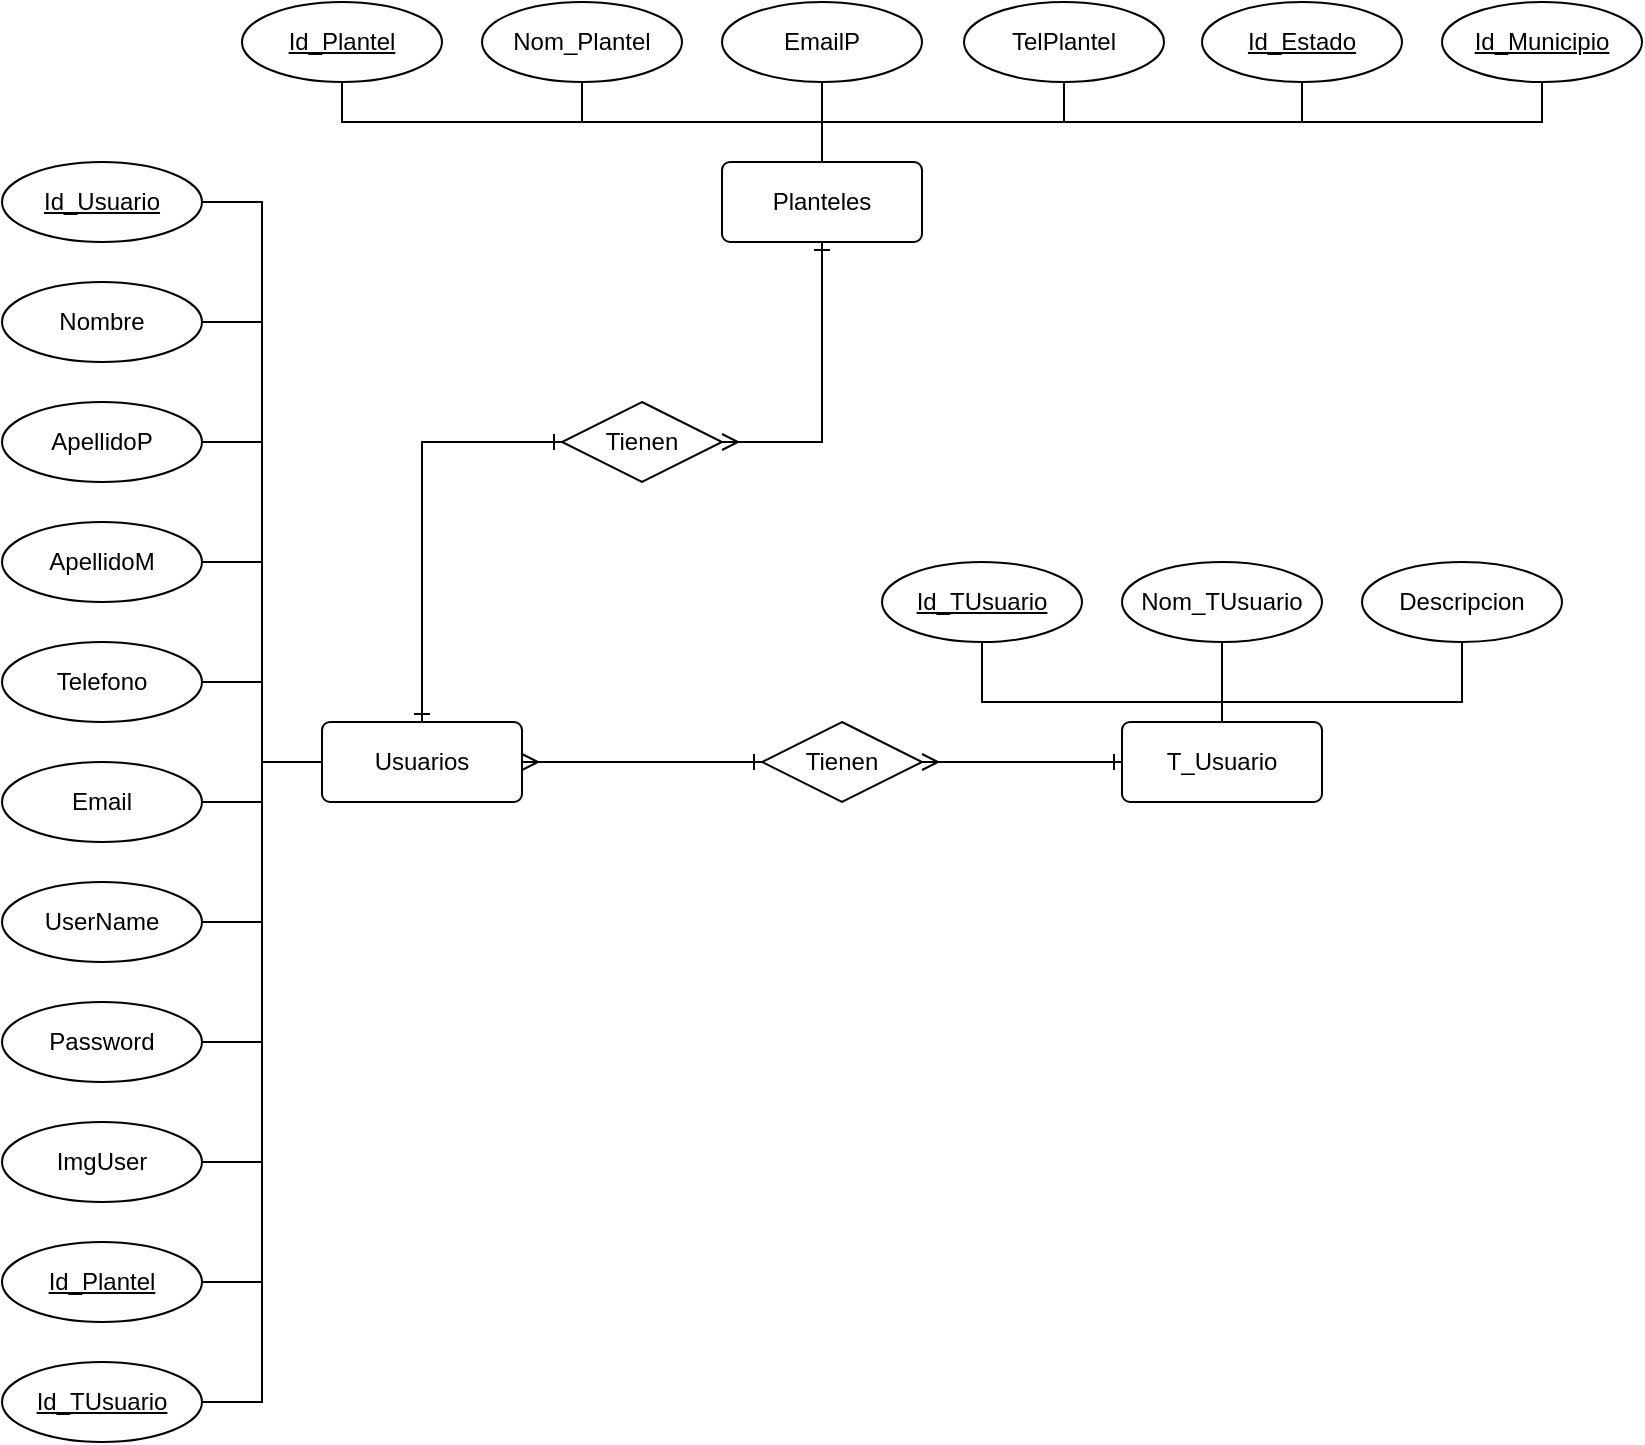 <mxfile version="22.0.4" type="github">
  <diagram id="R2lEEEUBdFMjLlhIrx00" name="modelo_E-R">
    <mxGraphModel dx="880" dy="1576" grid="1" gridSize="10" guides="1" tooltips="1" connect="1" arrows="1" fold="1" page="1" pageScale="1" pageWidth="850" pageHeight="1100" math="0" shadow="0" extFonts="Permanent Marker^https://fonts.googleapis.com/css?family=Permanent+Marker">
      <root>
        <mxCell id="0" />
        <mxCell id="1" parent="0" />
        <mxCell id="c_MIl92OtCC0vAHZhnYI-29" style="edgeStyle=orthogonalEdgeStyle;rounded=0;orthogonalLoop=1;jettySize=auto;html=1;entryX=0;entryY=0.5;entryDx=0;entryDy=0;startArrow=ERmany;startFill=0;endArrow=ERone;endFill=0;" edge="1" parent="1" source="c_MIl92OtCC0vAHZhnYI-3" target="c_MIl92OtCC0vAHZhnYI-27">
          <mxGeometry relative="1" as="geometry" />
        </mxCell>
        <mxCell id="c_MIl92OtCC0vAHZhnYI-3" value="Usuarios" style="rounded=1;arcSize=10;whiteSpace=wrap;html=1;align=center;" vertex="1" parent="1">
          <mxGeometry x="200" y="200" width="100" height="40" as="geometry" />
        </mxCell>
        <mxCell id="c_MIl92OtCC0vAHZhnYI-16" style="edgeStyle=orthogonalEdgeStyle;rounded=0;orthogonalLoop=1;jettySize=auto;html=1;entryX=0;entryY=0.5;entryDx=0;entryDy=0;endArrow=none;endFill=0;" edge="1" parent="1" source="c_MIl92OtCC0vAHZhnYI-4" target="c_MIl92OtCC0vAHZhnYI-3">
          <mxGeometry relative="1" as="geometry" />
        </mxCell>
        <mxCell id="c_MIl92OtCC0vAHZhnYI-4" value="Id_Usuario" style="ellipse;whiteSpace=wrap;html=1;align=center;fontStyle=4;" vertex="1" parent="1">
          <mxGeometry x="40" y="-80" width="100" height="40" as="geometry" />
        </mxCell>
        <mxCell id="c_MIl92OtCC0vAHZhnYI-17" style="edgeStyle=orthogonalEdgeStyle;rounded=0;orthogonalLoop=1;jettySize=auto;html=1;entryX=0;entryY=0.5;entryDx=0;entryDy=0;endArrow=none;endFill=0;" edge="1" parent="1" source="c_MIl92OtCC0vAHZhnYI-5" target="c_MIl92OtCC0vAHZhnYI-3">
          <mxGeometry relative="1" as="geometry" />
        </mxCell>
        <mxCell id="c_MIl92OtCC0vAHZhnYI-5" value="Nombre" style="ellipse;whiteSpace=wrap;html=1;align=center;" vertex="1" parent="1">
          <mxGeometry x="40" y="-20" width="100" height="40" as="geometry" />
        </mxCell>
        <mxCell id="c_MIl92OtCC0vAHZhnYI-18" style="edgeStyle=orthogonalEdgeStyle;rounded=0;orthogonalLoop=1;jettySize=auto;html=1;entryX=0;entryY=0.5;entryDx=0;entryDy=0;endArrow=none;endFill=0;" edge="1" parent="1" source="c_MIl92OtCC0vAHZhnYI-6" target="c_MIl92OtCC0vAHZhnYI-3">
          <mxGeometry relative="1" as="geometry" />
        </mxCell>
        <mxCell id="c_MIl92OtCC0vAHZhnYI-6" value="ApellidoP" style="ellipse;whiteSpace=wrap;html=1;align=center;" vertex="1" parent="1">
          <mxGeometry x="40" y="40" width="100" height="40" as="geometry" />
        </mxCell>
        <mxCell id="c_MIl92OtCC0vAHZhnYI-19" style="edgeStyle=orthogonalEdgeStyle;rounded=0;orthogonalLoop=1;jettySize=auto;html=1;entryX=0;entryY=0.5;entryDx=0;entryDy=0;endArrow=none;endFill=0;" edge="1" parent="1" source="c_MIl92OtCC0vAHZhnYI-7" target="c_MIl92OtCC0vAHZhnYI-3">
          <mxGeometry relative="1" as="geometry">
            <mxPoint x="150" y="190" as="targetPoint" />
          </mxGeometry>
        </mxCell>
        <mxCell id="c_MIl92OtCC0vAHZhnYI-7" value="ApellidoM" style="ellipse;whiteSpace=wrap;html=1;align=center;" vertex="1" parent="1">
          <mxGeometry x="40" y="100" width="100" height="40" as="geometry" />
        </mxCell>
        <mxCell id="c_MIl92OtCC0vAHZhnYI-20" style="edgeStyle=orthogonalEdgeStyle;rounded=0;orthogonalLoop=1;jettySize=auto;html=1;entryX=0;entryY=0.5;entryDx=0;entryDy=0;endArrow=none;endFill=0;" edge="1" parent="1" source="c_MIl92OtCC0vAHZhnYI-8" target="c_MIl92OtCC0vAHZhnYI-3">
          <mxGeometry relative="1" as="geometry" />
        </mxCell>
        <mxCell id="c_MIl92OtCC0vAHZhnYI-8" value="Telefono" style="ellipse;whiteSpace=wrap;html=1;align=center;" vertex="1" parent="1">
          <mxGeometry x="40" y="160" width="100" height="40" as="geometry" />
        </mxCell>
        <mxCell id="c_MIl92OtCC0vAHZhnYI-21" style="edgeStyle=orthogonalEdgeStyle;rounded=0;orthogonalLoop=1;jettySize=auto;html=1;exitX=1;exitY=0.5;exitDx=0;exitDy=0;entryX=0;entryY=0.5;entryDx=0;entryDy=0;endArrow=none;endFill=0;" edge="1" parent="1" source="c_MIl92OtCC0vAHZhnYI-9" target="c_MIl92OtCC0vAHZhnYI-3">
          <mxGeometry relative="1" as="geometry" />
        </mxCell>
        <mxCell id="c_MIl92OtCC0vAHZhnYI-9" value="Email" style="ellipse;whiteSpace=wrap;html=1;align=center;" vertex="1" parent="1">
          <mxGeometry x="40" y="220" width="100" height="40" as="geometry" />
        </mxCell>
        <mxCell id="c_MIl92OtCC0vAHZhnYI-22" style="edgeStyle=orthogonalEdgeStyle;rounded=0;orthogonalLoop=1;jettySize=auto;html=1;entryX=0;entryY=0.5;entryDx=0;entryDy=0;endArrow=none;endFill=0;" edge="1" parent="1" source="c_MIl92OtCC0vAHZhnYI-10" target="c_MIl92OtCC0vAHZhnYI-3">
          <mxGeometry relative="1" as="geometry" />
        </mxCell>
        <mxCell id="c_MIl92OtCC0vAHZhnYI-10" value="UserName" style="ellipse;whiteSpace=wrap;html=1;align=center;" vertex="1" parent="1">
          <mxGeometry x="40" y="280" width="100" height="40" as="geometry" />
        </mxCell>
        <mxCell id="c_MIl92OtCC0vAHZhnYI-23" style="edgeStyle=orthogonalEdgeStyle;rounded=0;orthogonalLoop=1;jettySize=auto;html=1;entryX=0;entryY=0.5;entryDx=0;entryDy=0;endArrow=none;endFill=0;" edge="1" parent="1" source="c_MIl92OtCC0vAHZhnYI-11" target="c_MIl92OtCC0vAHZhnYI-3">
          <mxGeometry relative="1" as="geometry" />
        </mxCell>
        <mxCell id="c_MIl92OtCC0vAHZhnYI-11" value="Password" style="ellipse;whiteSpace=wrap;html=1;align=center;" vertex="1" parent="1">
          <mxGeometry x="40" y="340" width="100" height="40" as="geometry" />
        </mxCell>
        <mxCell id="c_MIl92OtCC0vAHZhnYI-24" style="edgeStyle=orthogonalEdgeStyle;rounded=0;orthogonalLoop=1;jettySize=auto;html=1;entryX=0;entryY=0.5;entryDx=0;entryDy=0;endArrow=none;endFill=0;" edge="1" parent="1" source="c_MIl92OtCC0vAHZhnYI-12" target="c_MIl92OtCC0vAHZhnYI-3">
          <mxGeometry relative="1" as="geometry" />
        </mxCell>
        <mxCell id="c_MIl92OtCC0vAHZhnYI-12" value="ImgUser" style="ellipse;whiteSpace=wrap;html=1;align=center;" vertex="1" parent="1">
          <mxGeometry x="40" y="400" width="100" height="40" as="geometry" />
        </mxCell>
        <mxCell id="c_MIl92OtCC0vAHZhnYI-25" style="edgeStyle=orthogonalEdgeStyle;rounded=0;orthogonalLoop=1;jettySize=auto;html=1;entryX=0;entryY=0.5;entryDx=0;entryDy=0;endArrow=none;endFill=0;" edge="1" parent="1" source="c_MIl92OtCC0vAHZhnYI-14" target="c_MIl92OtCC0vAHZhnYI-3">
          <mxGeometry relative="1" as="geometry" />
        </mxCell>
        <mxCell id="c_MIl92OtCC0vAHZhnYI-14" value="Id_Plantel" style="ellipse;whiteSpace=wrap;html=1;align=center;fontStyle=4;" vertex="1" parent="1">
          <mxGeometry x="40" y="460" width="100" height="40" as="geometry" />
        </mxCell>
        <mxCell id="c_MIl92OtCC0vAHZhnYI-26" style="edgeStyle=orthogonalEdgeStyle;rounded=0;orthogonalLoop=1;jettySize=auto;html=1;exitX=1;exitY=0.5;exitDx=0;exitDy=0;entryX=0;entryY=0.5;entryDx=0;entryDy=0;endArrow=none;endFill=0;" edge="1" parent="1" source="c_MIl92OtCC0vAHZhnYI-15" target="c_MIl92OtCC0vAHZhnYI-3">
          <mxGeometry relative="1" as="geometry" />
        </mxCell>
        <mxCell id="c_MIl92OtCC0vAHZhnYI-15" value="Id_TUsuario" style="ellipse;whiteSpace=wrap;html=1;align=center;fontStyle=4;" vertex="1" parent="1">
          <mxGeometry x="40" y="520" width="100" height="40" as="geometry" />
        </mxCell>
        <mxCell id="c_MIl92OtCC0vAHZhnYI-30" value="" style="edgeStyle=orthogonalEdgeStyle;rounded=0;orthogonalLoop=1;jettySize=auto;html=1;endArrow=ERone;endFill=0;startArrow=ERmany;startFill=0;" edge="1" parent="1" source="c_MIl92OtCC0vAHZhnYI-27" target="c_MIl92OtCC0vAHZhnYI-28">
          <mxGeometry relative="1" as="geometry" />
        </mxCell>
        <mxCell id="c_MIl92OtCC0vAHZhnYI-27" value="Tienen" style="shape=rhombus;perimeter=rhombusPerimeter;whiteSpace=wrap;html=1;align=center;" vertex="1" parent="1">
          <mxGeometry x="420" y="200" width="80" height="40" as="geometry" />
        </mxCell>
        <mxCell id="c_MIl92OtCC0vAHZhnYI-28" value="T_Usuario" style="rounded=1;arcSize=10;whiteSpace=wrap;html=1;align=center;" vertex="1" parent="1">
          <mxGeometry x="600" y="200" width="100" height="40" as="geometry" />
        </mxCell>
        <mxCell id="c_MIl92OtCC0vAHZhnYI-34" style="edgeStyle=orthogonalEdgeStyle;rounded=0;orthogonalLoop=1;jettySize=auto;html=1;endArrow=none;endFill=0;" edge="1" parent="1" source="c_MIl92OtCC0vAHZhnYI-31" target="c_MIl92OtCC0vAHZhnYI-28">
          <mxGeometry relative="1" as="geometry">
            <Array as="points">
              <mxPoint x="530" y="190" />
              <mxPoint x="650" y="190" />
            </Array>
          </mxGeometry>
        </mxCell>
        <mxCell id="c_MIl92OtCC0vAHZhnYI-31" value="Id_TUsuario" style="ellipse;whiteSpace=wrap;html=1;align=center;fontStyle=4;" vertex="1" parent="1">
          <mxGeometry x="480" y="120" width="100" height="40" as="geometry" />
        </mxCell>
        <mxCell id="c_MIl92OtCC0vAHZhnYI-35" style="edgeStyle=orthogonalEdgeStyle;rounded=0;orthogonalLoop=1;jettySize=auto;html=1;entryX=0.5;entryY=0;entryDx=0;entryDy=0;endArrow=none;endFill=0;" edge="1" parent="1" source="c_MIl92OtCC0vAHZhnYI-32" target="c_MIl92OtCC0vAHZhnYI-28">
          <mxGeometry relative="1" as="geometry" />
        </mxCell>
        <mxCell id="c_MIl92OtCC0vAHZhnYI-32" value="Nom_TUsuario" style="ellipse;whiteSpace=wrap;html=1;align=center;fontStyle=0;" vertex="1" parent="1">
          <mxGeometry x="600" y="120" width="100" height="40" as="geometry" />
        </mxCell>
        <mxCell id="c_MIl92OtCC0vAHZhnYI-36" style="edgeStyle=orthogonalEdgeStyle;rounded=0;orthogonalLoop=1;jettySize=auto;html=1;entryX=0.5;entryY=0;entryDx=0;entryDy=0;endArrow=none;endFill=0;" edge="1" parent="1" source="c_MIl92OtCC0vAHZhnYI-33" target="c_MIl92OtCC0vAHZhnYI-28">
          <mxGeometry relative="1" as="geometry">
            <Array as="points">
              <mxPoint x="770" y="190" />
              <mxPoint x="650" y="190" />
            </Array>
          </mxGeometry>
        </mxCell>
        <mxCell id="c_MIl92OtCC0vAHZhnYI-33" value="Descripcion" style="ellipse;whiteSpace=wrap;html=1;align=center;fontStyle=0;" vertex="1" parent="1">
          <mxGeometry x="720" y="120" width="100" height="40" as="geometry" />
        </mxCell>
        <mxCell id="c_MIl92OtCC0vAHZhnYI-38" value="Planteles" style="rounded=1;arcSize=10;whiteSpace=wrap;html=1;align=center;" vertex="1" parent="1">
          <mxGeometry x="400" y="-80" width="100" height="40" as="geometry" />
        </mxCell>
        <mxCell id="c_MIl92OtCC0vAHZhnYI-47" style="edgeStyle=orthogonalEdgeStyle;rounded=0;orthogonalLoop=1;jettySize=auto;html=1;exitX=0.5;exitY=1;exitDx=0;exitDy=0;entryX=0.5;entryY=0;entryDx=0;entryDy=0;endArrow=none;endFill=0;" edge="1" parent="1" source="c_MIl92OtCC0vAHZhnYI-39" target="c_MIl92OtCC0vAHZhnYI-38">
          <mxGeometry relative="1" as="geometry" />
        </mxCell>
        <mxCell id="c_MIl92OtCC0vAHZhnYI-39" value="Id_Plantel" style="ellipse;whiteSpace=wrap;html=1;align=center;fontStyle=4;" vertex="1" parent="1">
          <mxGeometry x="160" y="-160" width="100" height="40" as="geometry" />
        </mxCell>
        <mxCell id="c_MIl92OtCC0vAHZhnYI-48" style="edgeStyle=orthogonalEdgeStyle;rounded=0;orthogonalLoop=1;jettySize=auto;html=1;entryX=0.5;entryY=0;entryDx=0;entryDy=0;endArrow=none;endFill=0;" edge="1" parent="1" source="c_MIl92OtCC0vAHZhnYI-41" target="c_MIl92OtCC0vAHZhnYI-38">
          <mxGeometry relative="1" as="geometry">
            <Array as="points">
              <mxPoint x="330" y="-100" />
              <mxPoint x="450" y="-100" />
            </Array>
          </mxGeometry>
        </mxCell>
        <mxCell id="c_MIl92OtCC0vAHZhnYI-41" value="Nom_Plantel" style="ellipse;whiteSpace=wrap;html=1;align=center;" vertex="1" parent="1">
          <mxGeometry x="280" y="-160" width="100" height="40" as="geometry" />
        </mxCell>
        <mxCell id="c_MIl92OtCC0vAHZhnYI-49" value="" style="edgeStyle=orthogonalEdgeStyle;rounded=0;orthogonalLoop=1;jettySize=auto;html=1;endArrow=none;endFill=0;" edge="1" parent="1" source="c_MIl92OtCC0vAHZhnYI-42" target="c_MIl92OtCC0vAHZhnYI-38">
          <mxGeometry relative="1" as="geometry" />
        </mxCell>
        <mxCell id="c_MIl92OtCC0vAHZhnYI-42" value="EmailP" style="ellipse;whiteSpace=wrap;html=1;align=center;" vertex="1" parent="1">
          <mxGeometry x="400" y="-160" width="100" height="40" as="geometry" />
        </mxCell>
        <mxCell id="c_MIl92OtCC0vAHZhnYI-50" style="edgeStyle=orthogonalEdgeStyle;rounded=0;orthogonalLoop=1;jettySize=auto;html=1;entryX=0.5;entryY=0;entryDx=0;entryDy=0;endArrow=none;endFill=0;" edge="1" parent="1" source="c_MIl92OtCC0vAHZhnYI-43" target="c_MIl92OtCC0vAHZhnYI-38">
          <mxGeometry relative="1" as="geometry">
            <Array as="points">
              <mxPoint x="571" y="-100" />
              <mxPoint x="450" y="-100" />
            </Array>
          </mxGeometry>
        </mxCell>
        <mxCell id="c_MIl92OtCC0vAHZhnYI-43" value="TelPlantel" style="ellipse;whiteSpace=wrap;html=1;align=center;" vertex="1" parent="1">
          <mxGeometry x="521" y="-160" width="100" height="40" as="geometry" />
        </mxCell>
        <mxCell id="c_MIl92OtCC0vAHZhnYI-52" style="edgeStyle=orthogonalEdgeStyle;rounded=0;orthogonalLoop=1;jettySize=auto;html=1;entryX=0.5;entryY=0;entryDx=0;entryDy=0;endArrow=none;endFill=0;" edge="1" parent="1" source="c_MIl92OtCC0vAHZhnYI-45" target="c_MIl92OtCC0vAHZhnYI-38">
          <mxGeometry relative="1" as="geometry">
            <Array as="points">
              <mxPoint x="810" y="-100" />
              <mxPoint x="450" y="-100" />
            </Array>
          </mxGeometry>
        </mxCell>
        <mxCell id="c_MIl92OtCC0vAHZhnYI-45" value="Id_Municipio" style="ellipse;whiteSpace=wrap;html=1;align=center;fontStyle=4;" vertex="1" parent="1">
          <mxGeometry x="760" y="-160" width="100" height="40" as="geometry" />
        </mxCell>
        <mxCell id="c_MIl92OtCC0vAHZhnYI-51" style="edgeStyle=orthogonalEdgeStyle;rounded=0;orthogonalLoop=1;jettySize=auto;html=1;entryX=0.5;entryY=0;entryDx=0;entryDy=0;endArrow=none;endFill=0;" edge="1" parent="1" source="c_MIl92OtCC0vAHZhnYI-46" target="c_MIl92OtCC0vAHZhnYI-38">
          <mxGeometry relative="1" as="geometry">
            <Array as="points">
              <mxPoint x="690" y="-100" />
              <mxPoint x="450" y="-100" />
            </Array>
          </mxGeometry>
        </mxCell>
        <mxCell id="c_MIl92OtCC0vAHZhnYI-46" value="Id_Estado" style="ellipse;whiteSpace=wrap;html=1;align=center;fontStyle=4;" vertex="1" parent="1">
          <mxGeometry x="640" y="-160" width="100" height="40" as="geometry" />
        </mxCell>
        <mxCell id="c_MIl92OtCC0vAHZhnYI-54" style="edgeStyle=orthogonalEdgeStyle;rounded=0;orthogonalLoop=1;jettySize=auto;html=1;startArrow=ERone;startFill=0;endArrow=ERone;endFill=0;" edge="1" parent="1" source="c_MIl92OtCC0vAHZhnYI-53" target="c_MIl92OtCC0vAHZhnYI-3">
          <mxGeometry relative="1" as="geometry" />
        </mxCell>
        <mxCell id="c_MIl92OtCC0vAHZhnYI-53" value="Tienen" style="shape=rhombus;perimeter=rhombusPerimeter;whiteSpace=wrap;html=1;align=center;" vertex="1" parent="1">
          <mxGeometry x="320" y="40" width="80" height="40" as="geometry" />
        </mxCell>
        <mxCell id="c_MIl92OtCC0vAHZhnYI-55" style="edgeStyle=orthogonalEdgeStyle;rounded=0;orthogonalLoop=1;jettySize=auto;html=1;startArrow=ERone;startFill=0;endArrow=ERmany;endFill=0;exitX=0.5;exitY=1;exitDx=0;exitDy=0;entryX=1;entryY=0.5;entryDx=0;entryDy=0;" edge="1" parent="1" source="c_MIl92OtCC0vAHZhnYI-38" target="c_MIl92OtCC0vAHZhnYI-53">
          <mxGeometry relative="1" as="geometry">
            <mxPoint x="330" y="70" as="sourcePoint" />
            <mxPoint x="330" y="180" as="targetPoint" />
            <Array as="points">
              <mxPoint x="450" y="60" />
            </Array>
          </mxGeometry>
        </mxCell>
      </root>
    </mxGraphModel>
  </diagram>
</mxfile>
